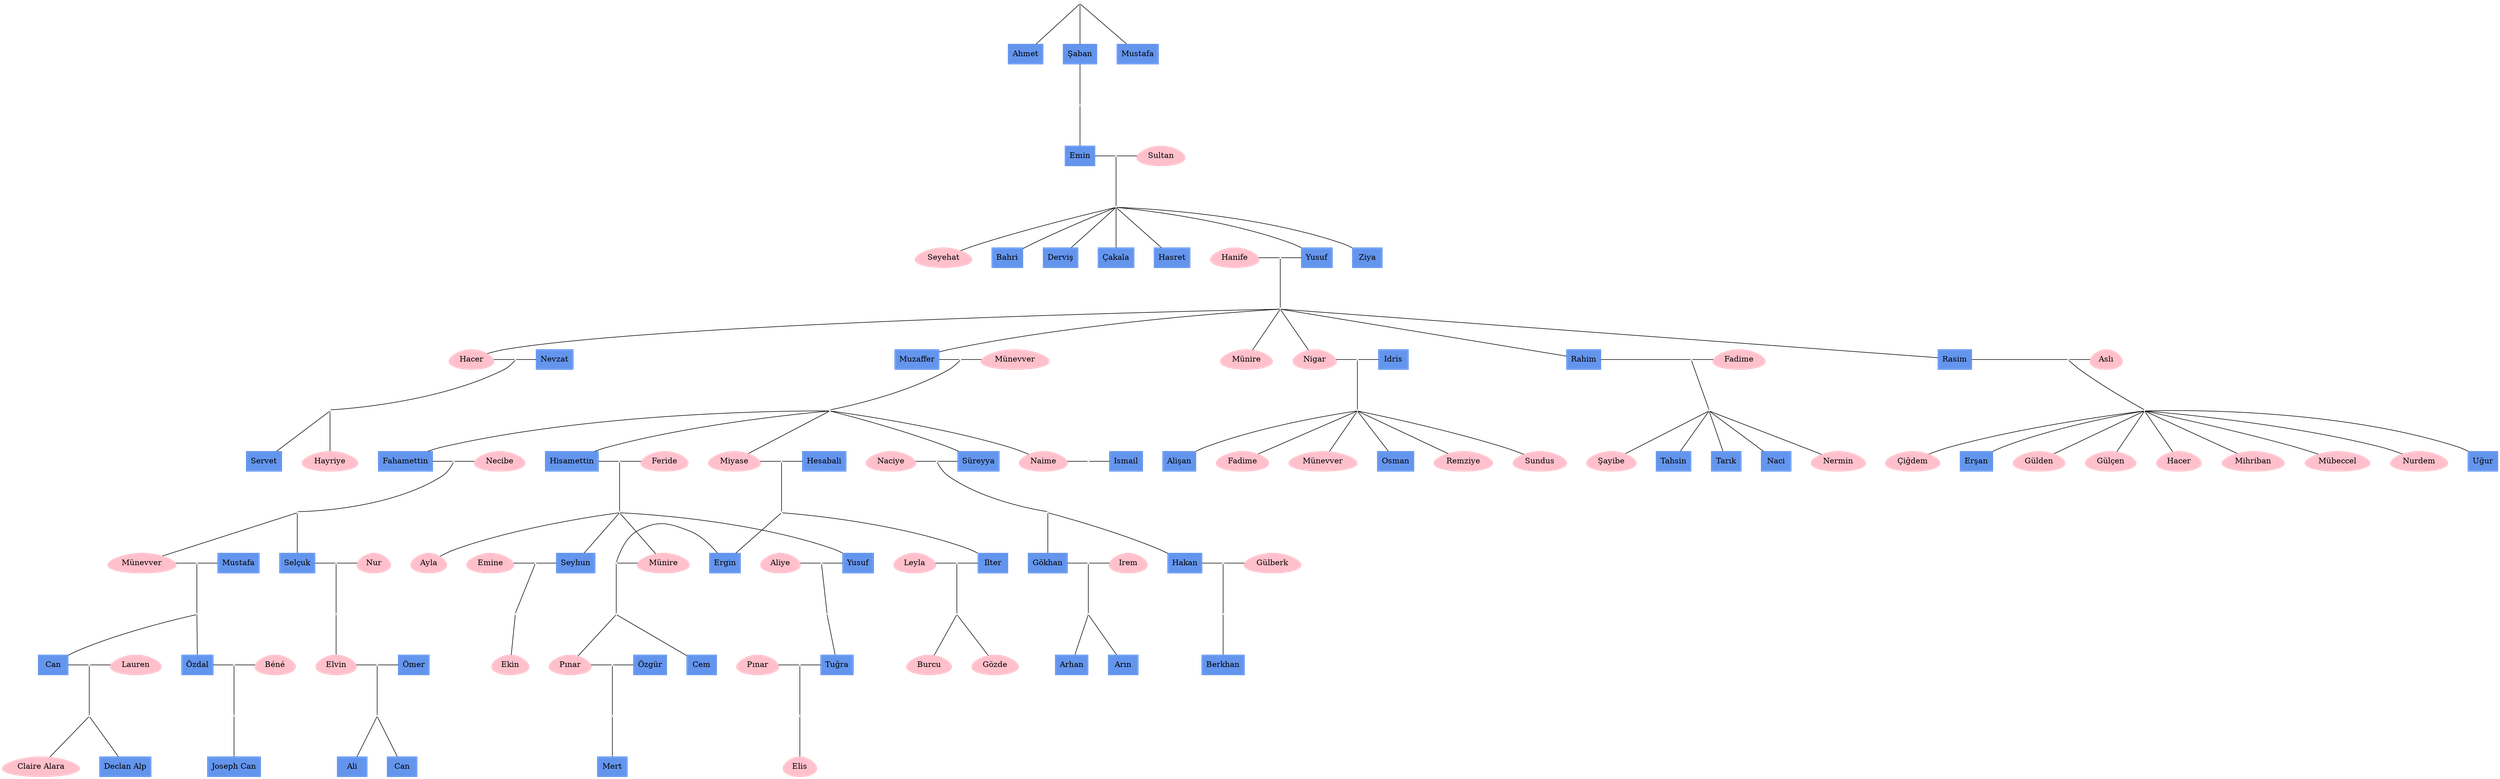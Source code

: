 digraph {
  edge [dir=none];
  node [shape=box; color=gainsboro; style=filled];
  graph [rankdir="TB";
         center=true;
         bgcolor=transparent;
         concentrate=true;
         /*outputMode="nodesfirst";*/
         /*clusterrank=local;*/
         /*sep="+10,10";*/
         mclimit=0.1;
         /*sep="+10,10";*/
         /*overlap=false;*/
         ranksep=1;
         nodesep=0.5;];
  
  aa00 -> {"Ahmet" "Şaban" "Mustafa"};

  "Şaban" -> aa10 -> "Emin";
  {rank=same; "Emin" -> aa20 -> "Sultan"};

  aa20 -> aa25 -> {"Bahri" "Derviş" "Çakala" "Hasret" "Seyehat" "Yusuf" "Ziya"};
  subgraph cluster_0 {rank=same; color=transparent; "Yusuf" -> aa30 -> "Hanife" [constraint=false]};

  aa30 -> aa35 -> {"Hacer" "Muzaffer" "Münire" "Nigar" "Rahim" "Rasim"};
  {rank=same; "Hacer" -> aa40 -> "Nevzat"};
  {rank=same; "Muzaffer" -> ba40 -> "Münevver"};
  {rank=same; "Nigar" -> ca40 -> "Idris"};
  {rank=same; "Rahim" -> da40 -> "Fadime"};
  {rank=same; "Rasim" -> ea40 -> "Aslı"};

  aa40 -> aa45 -> {"Servet" "Hayriye"};
  ba40 -> ba45 -> {"Fahamettin" "Hisamettin" "Miyase" "Naime" "Süreyya"};
  {rank=same; "Fahamettin" -> ba50 -> "Necibe"};
  {rank=same; "Hisamettin" -> bb50 -> "Feride"};
  {rank=same; "Miyase" -> bc50 -> "Hesabali"};
  {rank=same; "Naime" -> bd50 -> "Ismail"};
  subgraph cluster_1 {rank=same; color=transparent; "Süreyya" -> be50 -> "Naciye" [constraint=false]};
  ca40 -> ca45 -> {"Alişan" "Fadime2" "Münevver2" "Osman" "Remziye" "Sundus"};
  da40 -> da45 -> {"Naci" "Nermin" "Şayibe" "Tahsin" "Tarık"};
  ea40 -> ea45 -> {"Çiğdem" "Erşan" "Gülden" "Gülçen" "Hacer2" "Mihriban" "Mübeccel" "Nurdem" "Uğur"};

  ba50 -> ba55 -> {"Münevver3" "Selçuk"};
  {rank=same; "Münevver3" -> aa60 -> "Mustafa2"};
  {rank=same; "Selçuk" -> ab60 -> "Nur"};
  bb50 -> bb55 -> {"Ayla" "Münire2" "Seyhun" "Yusuf2"};
  subgraph cluster_2 {rank=same; color=transparent; "Seyhun" -> ba60 -> "Emine" [constraint=false]};
  subgraph cluster_3 {rank=same; color=transparent; "Yusuf2" -> bb60 -> "Aliye" [constraint=false]};
  bc50 -> bc55 -> {"Ergin" "Ilter"};
  subgraph cluster_4 {rank=same; color=transparent;"Ergin" -> ca60 -> "Münire2" [constraint=false]};
  subgraph cluster_5 {rank=same; color=transparent; "Ilter" -> cb60 -> "Leyla" [constraint=false]};
  be50 -> be55 -> {"Gökhan" "Hakan"};
  {rank=same; "Gökhan" -> da60 -> "Irem"};
  {rank=same; "Hakan" -> db60 -> "Gülberk"};

  aa60 -> aa65 -> {"Can" "Özdal"};
  {rank=same; "Can" -> aa70 -> "Lauren"};
  {rank=same; "Özdal" -> ab70 -> "Béné"};
  ab60 -> ab65 -> {"Elvin"};
  {rank=same; "Elvin" -> ba70 -> "Ömer"};
  ba60 -> ba65 -> {"Ekin"};
  bb60 -> bb65 -> {"Tuğra"};
  subgraph cluster_6 {rank=same; color=transparent; "Tuğra" -> ca70 -> "Pınar2" [constraint=false]};
  ca60 -> ca65 -> {"Cem" "Pınar"};
  {rank=same; "Pınar" -> da70 -> "Özgür"};
  cb60 -> cb65 -> {"Burcu" "Gözde"};
  da60 -> da65 -> {"Arhan" "Arın"};
  db60 -> db65 -> {"Berkhan"};

  aa70 -> aa75 -> {"Claire Alara" "Declan Alp"};
  ab70 -> ab75 -> {"Joseph Can"};
  ba70 -> ba75 -> {"Ali" "Can2"};
  ca70 -> ca75 -> {"Elis"};
  da70 -> da75 -> {"Mert"};

  
  // jenerasyon 1
  aa00 [shape=point];
  "Ahmet" [shape=box, regular=0, color="cornflowerblue"];
  "Şaban" [shape=box, regular=0, color="cornflowerblue"];
  "Mustafa" [shape=box, regular=0, color="cornflowerblue"];
  aa10 [shape=point];

  // jenerasyon 2
  "Emin" [shape=box, regular=0, color="cornflowerblue"]; "Sultan" [shape=egg, regular=0, color="pink"]; aa20 [shape=point]; aa25 [shape=point];

  // jenerasyon 3
  "Bahri" [shape=box, regular=0, color="cornflowerblue"];
  "Derviş" [shape=box, regular=0, color="cornflowerblue"];
  "Çakala" [shape=box, regular=0, color="cornflowerblue"];
  "Hasret" [shape=box, regular=0, color="cornflowerblue"];
  "Seyehat" [shape=egg, regular=0, color="pink"];
  "Yusuf" [shape=box, regular=0, color="cornflowerblue"]; "Hanife" [shape=egg, regular=0, color="pink"]; aa30 [shape=point]; aa35 [shape=point];
  "Ziya" [shape=box, regular=0, color="cornflowerblue"];

  // jenerasyon 4
  "Hacer" [shape=egg, regular=0, color="pink"]; "Nevzat" [shape=box, regular=0, color="cornflowerblue"]; aa40 [shape=point]; aa45 [shape=point];
  "Muzaffer" [shape=box, regular=0, color="cornflowerblue"]; "Münevver" [shape=egg, regular=0, color="pink"]; ba40 [shape=point]; ba45 [shape=point];
  "Münire" [shape=egg, regular=0, color="pink"];
  "Nigar" [shape=egg, regular=0, color="pink"]; "Idris" [shape=box, regular=0, color="cornflowerblue"]; ca40 [shape=point]; ca45 [shape=point];
  "Rahim" [shape=box, regular=0, color="cornflowerblue"]; "Fadime" [shape=egg, regular=0, color="pink"]; da40 [shape=point]; da45 [shape=point];
  "Rasim" [shape=box, regular=0, color="cornflowerblue"]; "Aslı" [shape=egg, regular=0, color="pink"]; ea40 [shape=point]; ea45 [shape=point];

  // jenerasyon 5
  "Servet" [shape=box, regular=0, color="cornflowerblue"];
  "Hayriye" [shape=egg, regular=0, color="pink"];
  "Fahamettin" [shape=box, regular=0, color="cornflowerblue"]; "Necibe" [shape=egg, regular=0, color="pink"]; ba50 [shape=point]; ba55 [shape=point];
  "Hisamettin" [shape=box, regular=0, color="cornflowerblue"]; "Feride" [shape=egg, regular=0, color="pink"]; bb50 [shape=point]; bb55 [shape=point];
  "Miyase" [shape=egg, regular=0, color="pink"]; "Hesabali" [shape=box, regular=0, color="cornflowerblue"]; bc50 [shape=point]; bc55 [shape=point];
  "Naime" [shape=egg, regular=0, color="pink"]; "Ismail" [shape=box, regular=0, color="cornflowerblue"]; bd50 [shape=point];
  "Süreyya" [shape=box, regular=0, color="cornflowerblue"]; "Naciye" [shape=egg, regular=0, color="pink"]; be50 [shape=point]; be55 [shape=point];
  "Alişan" [shape=box, regular=0, color="cornflowerblue"];
  "Fadime2" [shape=egg, regular=0, color="pink", label="Fadime"];
  "Münevver2" [shape=egg, regular=0, color="pink", label="Münevver"];
  "Osman" [shape=box, regular=0, color="cornflowerblue"];
  "Remziye" [shape=egg, regular=0, color="pink"];
  "Sundus" [shape=egg, regular=0, color="pink"];
  "Naci" [shape=box, regular=0, color="cornflowerblue"];
  "Nermin" [shape=egg, regular=0, color="pink"];
  "Şayibe" [shape=egg, regular=0, color="pink"];
  "Tahsin" [shape=box, regular=0, color="cornflowerblue"];
  "Tarık" [shape=box, regular=0, color="cornflowerblue"];
  "Çiğdem" [shape=egg, regular=0, color="pink"];
  "Erşan" [shape=box, regular=0, color="cornflowerblue"];
  "Gülden" [shape=egg, regular=0, color="pink"];
  "Gülçen" [shape=egg, regular=0, color="pink"];
  "Hacer2" [shape=egg, regular=0, color="pink", label="Hacer"];
  "Mihriban" [shape=egg, regular=0, color="pink"];
  "Mübeccel" [shape=egg, regular=0, color="pink"];
  "Nurdem" [shape=egg, regular=0, color="pink"];
  "Uğur" [shape=box, regular=0, color="cornflowerblue"];

  // jenerasyon 6
  "Münevver3" [shape=egg, regular=0, color="pink", label="Münevver"]; "Mustafa2" [shape=box, regular=0, color="cornflowerblue", label="Mustafa"]; aa60 [shape=point]; aa65 [shape=point];
  "Selçuk" [shape=box, regular=0, color="cornflowerblue"]; "Nur" [shape=egg, regular=0, color="pink"]; ab60 [shape=point]; ab65 [shape=point];
  "Ayla" [shape=egg, regular=0, color="pink"];
  "Seyhun" [shape=box, regular=0, color="cornflowerblue"]; "Emine" [shape=egg, regular=0, color="pink"]; ba60 [shape=point]; ba65 [shape=point];
  "Yusuf2" [shape=box, regular=0, color="cornflowerblue", label="Yusuf"]; "Aliye" [shape=egg, regular=0, color="pink"]; bb60 [shape=point]; bb65 [shape=point];
  "Ergin" [shape=box, regular=0, color="cornflowerblue"]; "Münire2" [shape=egg, regular=0, color="pink", label="Münire"]; ca60 [shape=point]; ca65 [shape=point];
  "Ilter" [shape=box, regular=0, color="cornflowerblue"]; "Leyla" [shape=egg, regular=0, color="pink"] cb60 [shape=point]; cb65 [shape=point];
  "Gökhan" [shape=box, regular=0, color="cornflowerblue"]; "Irem" [shape=egg, regular=0, color="pink"]; da60 [shape=point]; da65 [shape=point];
  "Hakan" [shape=box, regular=0, color="cornflowerblue"]; "Gülberk" [shape=egg, regular=0, color="pink"]; db60 [shape=point]; db65 [shape=point];

  //jenerasyon 7
  "Can" [shape=box, regular=0, color="cornflowerblue"]; "Lauren" [shape=egg, regular=0, color="pink"]; aa70 [shape=point]; aa75 [shape=point];
  "Özdal" [shape=box, regular=0, color="cornflowerblue"]; "Béné" [shape=egg, regular=0, color="pink"]; ab70 [shape=point]; ab75 [shape=point];
  "Elvin" [shape=egg, regular=0, color="pink"]; "Ömer" [shape=box, regular=0, color="cornflowerblue"]; ba70 [shape=point]; ba75 [shape=point];
  "Ekin" [shape=egg, regular=0, color="pink"];
  "Tuğra" [shape=box, regular=0, color="cornflowerblue"]; "Pınar2" [shape=egg, regular=0, color="pink", label="Pınar"]; ca70 [shape=point]; ca75 [shape=point];
  "Cem" [shape=box, regular=0, color="cornflowerblue"];
  "Pınar" [shape=egg, regular=0, color="pink"]; "Özgür" [shape=box, regular=0, color="cornflowerblue"]; da70 [shape=point]; da75 [shape=point];
  "Burcu" [shape=egg, regular=0, color="pink"];
  "Gözde" [shape=egg, regular=0, color="pink"];
  "Arhan" [shape=box, regular=0, color="cornflowerblue"];
  "Arın" [shape=box, regular=0, color="cornflowerblue"];
  "Berkhan" [shape=box, regular=0, color="cornflowerblue"];

  // jenerasyon 8
  "Claire Alara" [shape=egg, regular=0, color="pink"];
  "Declan Alp" [shape=box, regular=0, color="cornflowerblue"];
  "Joseph Can" [shape=box, regular=0, color="cornflowerblue"];
  "Ali" [shape=box, regular=0, color="cornflowerblue"];
  "Can2" [shape=box, regular=0, color="cornflowerblue", label="Can"];
  "Elis" [shape=egg, regular=0, color="pink"];
  "Mert" [shape=box, regular=0, color="cornflowerblue"];
}